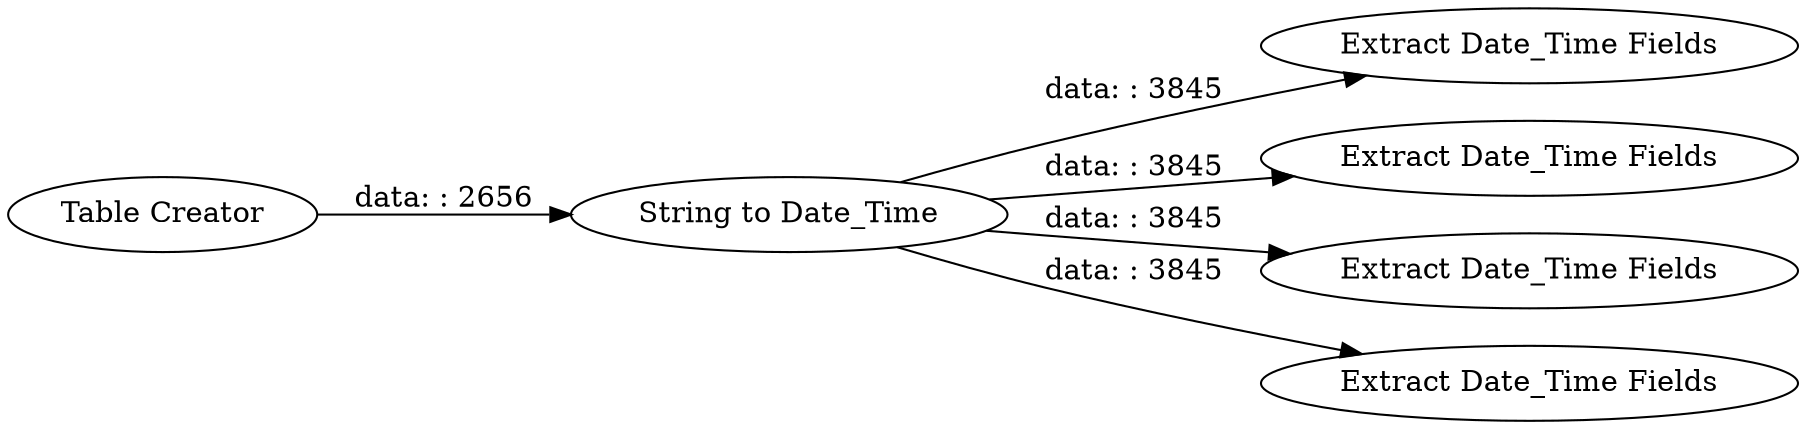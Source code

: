 digraph {
	"4857696078761977289_2" [label="String to Date_Time"]
	"4857696078761977289_1" [label="Table Creator"]
	"4857696078761977289_6" [label="Extract Date_Time Fields"]
	"4857696078761977289_7" [label="Extract Date_Time Fields"]
	"4857696078761977289_5" [label="Extract Date_Time Fields"]
	"4857696078761977289_4" [label="Extract Date_Time Fields"]
	"4857696078761977289_2" -> "4857696078761977289_7" [label="data: : 3845"]
	"4857696078761977289_2" -> "4857696078761977289_6" [label="data: : 3845"]
	"4857696078761977289_1" -> "4857696078761977289_2" [label="data: : 2656"]
	"4857696078761977289_2" -> "4857696078761977289_4" [label="data: : 3845"]
	"4857696078761977289_2" -> "4857696078761977289_5" [label="data: : 3845"]
	rankdir=LR
}
